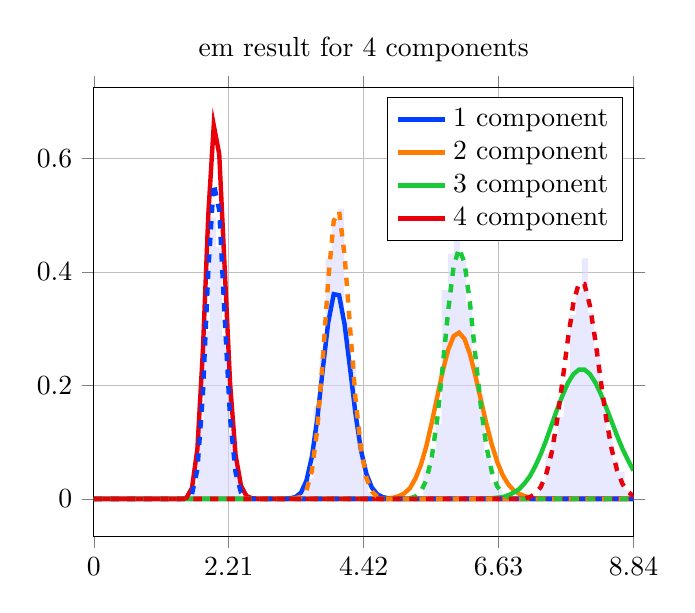 \begin{tikzpicture}
\begin{axis}[title={em result for 4 components}, yticklabel style={/pgf/number format/fixed,
            /pgf/number format/precision=3}, grid={major}, yminorgrids={true}, tick align={outside}, xtick={0.0,2.211,4.422,6.633,8.844}, xmin={0.0}, xmax={8.844}, scaled y ticks={false}]
    \addplot[ybar interval, fill={blue!15}, forget plot, opacity={0.6}, draw={none}, bar width={5.0e-6}]
        table[row sep={\\}]
        {
            \\
            1.6  0.024  \\
            1.7  0.14  \\
            1.8  0.296  \\
            1.9  0.496  \\
            2.0  0.444  \\
            2.1  0.288  \\
            2.2  0.116  \\
            2.3  0.04  \\
            2.4  0.0  \\
            2.5  0.0  \\
            2.6  0.0  \\
            2.7  0.0  \\
            2.8  0.0  \\
            2.9  0.0  \\
            3.0  0.0  \\
            3.1  0.0  \\
            3.2  0.0  \\
            3.3  0.004  \\
            3.4  0.016  \\
            3.5  0.036  \\
            3.6  0.164  \\
            3.7  0.248  \\
            3.8  0.424  \\
            3.9  0.488  \\
            4.0  0.512  \\
            4.1  0.316  \\
            4.2  0.244  \\
            4.3  0.112  \\
            4.4  0.036  \\
            4.5  0.012  \\
            4.6  0.004  \\
            4.7  0.0  \\
            4.8  0.0  \\
            4.9  0.0  \\
            5.0  0.0  \\
            5.1  0.0  \\
            5.2  0.0  \\
            5.3  0.004  \\
            5.4  0.052  \\
            5.5  0.076  \\
            5.6  0.132  \\
            5.7  0.368  \\
            5.8  0.432  \\
            5.9  0.46  \\
            6.0  0.42  \\
            6.1  0.344  \\
            6.2  0.236  \\
            6.3  0.184  \\
            6.4  0.072  \\
            6.5  0.028  \\
            6.6  0.016  \\
            6.7  0.008  \\
            6.8  0.0  \\
            6.9  0.004  \\
            7.0  0.0  \\
            7.1  0.004  \\
            7.2  0.004  \\
            7.3  0.028  \\
            7.4  0.08  \\
            7.5  0.108  \\
            7.6  0.144  \\
            7.7  0.2  \\
            7.8  0.324  \\
            7.9  0.364  \\
            8.0  0.424  \\
            8.1  0.328  \\
            8.2  0.264  \\
            8.3  0.176  \\
            8.4  0.116  \\
            8.5  0.068  \\
            8.6  0.048  \\
            8.7  0.016  \\
            8.8  0.008  \\
            8.9  0.0  \\
        }
        ;
    \addplot[style={{ultra thick}}, color={rgb,1:red,0.008;green,0.243;blue,1.0}]
        table[row sep={\\}]
        {
            \\
            0.0  0.0  \\
            0.089  0.0  \\
            0.179  3.386e-278  \\
            0.268  9.092e-229  \\
            0.357  1.534e-194  \\
            0.447  1.211e-168  \\
            0.536  5.15e-148  \\
            0.625  5.065e-131  \\
            0.715  1.087e-116  \\
            0.804  2.163e-104  \\
            0.893  1.073e-93  \\
            0.983  2.686e-84  \\
            1.072  5.706e-76  \\
            1.161  1.529e-68  \\
            1.251  7.018e-62  \\
            1.34  7.047e-56  \\
            1.429  1.883e-50  \\
            1.519  1.572e-45  \\
            1.608  4.687e-41  \\
            1.697  5.575e-37  \\
            1.787  2.908e-33  \\
            1.876  7.209e-30  \\
            1.965  9.102e-27  \\
            2.055  6.216e-24  \\
            2.144  2.419e-21  \\
            2.233  5.616e-19  \\
            2.323  8.103e-17  \\
            2.412  7.529e-15  \\
            2.501  4.653e-13  \\
            2.591  1.968e-11  \\
            2.68  5.842e-10  \\
            2.769  1.247e-8  \\
            2.859  1.952e-7  \\
            2.948  2.287e-6  \\
            3.037  2.039e-5  \\
            3.127  0.0  \\
            3.216  0.001  \\
            3.305  0.003  \\
            3.395  0.011  \\
            3.484  0.032  \\
            3.573  0.074  \\
            3.663  0.142  \\
            3.752  0.229  \\
            3.841  0.311  \\
            3.931  0.361  \\
            4.02  0.359  \\
            4.109  0.308  \\
            4.199  0.23  \\
            4.288  0.15  \\
            4.377  0.086  \\
            4.467  0.044  \\
            4.556  0.02  \\
            4.645  0.008  \\
            4.735  0.003  \\
            4.824  0.001  \\
            4.913  0.0  \\
            5.003  7.061e-5  \\
            5.092  1.7e-5  \\
            5.181  3.734e-6  \\
            5.271  7.509e-7  \\
            5.36  1.387e-7  \\
            5.449  2.357e-8  \\
            5.539  3.7e-9  \\
            5.628  5.376e-10  \\
            5.717  7.247e-11  \\
            5.807  9.085e-12  \\
            5.896  1.062e-12  \\
            5.985  1.159e-13  \\
            6.075  1.184e-14  \\
            6.164  1.134e-15  \\
            6.253  1.02e-16  \\
            6.343  8.643e-18  \\
            6.432  6.901e-19  \\
            6.521  5.203e-20  \\
            6.611  3.71e-21  \\
            6.7  2.506e-22  \\
            6.789  1.606e-23  \\
            6.879  9.77e-25  \\
            6.968  5.655e-26  \\
            7.057  3.117e-27  \\
            7.147  1.638e-28  \\
            7.236  8.218e-30  \\
            7.325  3.94e-31  \\
            7.415  1.808e-32  \\
            7.504  7.943e-34  \\
            7.593  3.346e-35  \\
            7.683  1.353e-36  \\
            7.772  5.253e-38  \\
            7.861  1.962e-39  \\
            7.951  7.049e-41  \\
            8.04  2.44e-42  \\
            8.129  8.139e-44  \\
            8.219  2.62e-45  \\
            8.308  8.142e-47  \\
            8.397  2.445e-48  \\
            8.487  7.098e-50  \\
            8.576  1.994e-51  \\
            8.665  5.425e-53  \\
            8.755  1.43e-54  \\
            8.844  3.653e-56  \\
        }
        ;
    \addlegendentry {1 component}
    \addplot[style={{ultra thick}}, color={rgb,1:red,1.0;green,0.486;blue,0.0}]
        table[row sep={\\}]
        {
            \\
            0.0  0.0  \\
            0.089  0.0  \\
            0.179  6.649e-312  \\
            0.268  3.946e-264  \\
            0.357  9.128e-231  \\
            0.447  2.686e-205  \\
            0.536  8.014e-185  \\
            0.625  8.555e-168  \\
            0.715  2.742e-153  \\
            0.804  1.041e-140  \\
            0.893  1.194e-129  \\
            0.983  8.07e-120  \\
            1.072  5.268e-111  \\
            1.161  4.829e-103  \\
            1.251  8.319e-96  \\
            1.34  3.392e-89  \\
            1.429  3.944e-83  \\
            1.519  1.523e-77  \\
            1.608  2.215e-72  \\
            1.697  1.348e-67  \\
            1.787  3.757e-63  \\
            1.876  5.173e-59  \\
            1.965  3.757e-55  \\
            2.055  1.524e-51  \\
            2.144  3.628e-48  \\
            2.233  5.294e-45  \\
            2.323  4.92e-42  \\
            2.412  3.013e-39  \\
            2.501  1.254e-36  \\
            2.591  3.641e-34  \\
            2.68  7.562e-32  \\
            2.769  1.148e-29  \\
            2.859  1.301e-27  \\
            2.948  1.119e-25  \\
            3.037  7.429e-24  \\
            3.127  3.865e-22  \\
            3.216  1.598e-20  \\
            3.305  5.315e-19  \\
            3.395  1.439e-17  \\
            3.484  3.205e-16  \\
            3.573  5.932e-15  \\
            3.663  9.206e-14  \\
            3.752  1.208e-12  \\
            3.841  1.352e-11  \\
            3.931  1.298e-10  \\
            4.02  1.078e-9  \\
            4.109  7.79e-9  \\
            4.199  4.927e-8  \\
            4.288  2.743e-7  \\
            4.377  1.351e-6  \\
            4.467  5.92e-6  \\
            4.556  2.317e-5  \\
            4.645  8.139e-5  \\
            4.735  0.0  \\
            4.824  0.001  \\
            4.913  0.002  \\
            5.003  0.005  \\
            5.092  0.01  \\
            5.181  0.019  \\
            5.271  0.036  \\
            5.36  0.06  \\
            5.449  0.093  \\
            5.539  0.135  \\
            5.628  0.18  \\
            5.717  0.225  \\
            5.807  0.263  \\
            5.896  0.287  \\
            5.985  0.293  \\
            6.075  0.282  \\
            6.164  0.255  \\
            6.253  0.217  \\
            6.343  0.174  \\
            6.432  0.133  \\
            6.521  0.096  \\
            6.611  0.065  \\
            6.7  0.042  \\
            6.789  0.026  \\
            6.879  0.015  \\
            6.968  0.009  \\
            7.057  0.005  \\
            7.147  0.002  \\
            7.236  0.001  \\
            7.325  0.001  \\
            7.415  0.0  \\
            7.504  0.0  \\
            7.593  4.358e-5  \\
            7.683  1.738e-5  \\
            7.772  6.676e-6  \\
            7.861  2.47e-6  \\
            7.951  8.813e-7  \\
            8.04  3.034e-7  \\
            8.129  1.009e-7  \\
            8.219  3.243e-8  \\
            8.308  1.008e-8  \\
            8.397  3.034e-9  \\
            8.487  8.845e-10  \\
            8.576  2.499e-10  \\
            8.665  6.848e-11  \\
            8.755  1.821e-11  \\
            8.844  4.703e-12  \\
        }
        ;
    \addlegendentry {2 component}
    \addplot[style={{ultra thick}}, color={rgb,1:red,0.102;green,0.788;blue,0.22}]
        table[row sep={\\}]
        {
            \\
            0.0  0.0  \\
            0.089  0.0  \\
            0.179  0.0  \\
            0.268  7.885e-304  \\
            0.357  2.13e-269  \\
            0.447  5.288e-243  \\
            0.536  1.084e-221  \\
            0.625  6.898e-204  \\
            0.715  1.188e-188  \\
            0.804  2.239e-175  \\
            0.893  1.198e-163  \\
            0.983  3.59e-153  \\
            1.072  9.964e-144  \\
            1.161  3.75e-135  \\
            1.251  2.574e-127  \\
            1.34  4.076e-120  \\
            1.429  1.8e-113  \\
            1.519  2.587e-107  \\
            1.608  1.377e-101  \\
            1.697  3.019e-96  \\
            1.787  2.989e-91  \\
            1.876  1.443e-86  \\
            1.965  3.636e-82  \\
            2.055  5.062e-78  \\
            2.144  4.097e-74  \\
            2.233  2.014e-70  \\
            2.323  6.258e-67  \\
            2.412  1.272e-63  \\
            2.501  1.744e-60  \\
            2.591  1.658e-57  \\
            2.68  1.121e-54  \\
            2.769  5.509e-52  \\
            2.859  2.009e-49  \\
            2.948  5.535e-47  \\
            3.037  1.172e-44  \\
            3.127  1.936e-42  \\
            3.216  2.531e-40  \\
            3.305  2.652e-38  \\
            3.395  2.253e-36  \\
            3.484  1.57e-34  \\
            3.573  9.055e-33  \\
            3.663  4.366e-31  \\
            3.752  1.775e-29  \\
            3.841  6.134e-28  \\
            3.931  1.815e-26  \\
            4.02  4.631e-25  \\
            4.109  1.026e-23  \\
            4.199  1.984e-22  \\
            4.288  3.369e-21  \\
            4.377  5.053e-20  \\
            4.467  6.725e-19  \\
            4.556  7.98e-18  \\
            4.645  8.48e-17  \\
            4.735  8.106e-16  \\
            4.824  6.995e-15  \\
            4.913  5.472e-14  \\
            5.003  3.893e-13  \\
            5.092  2.528e-12  \\
            5.181  1.503e-11  \\
            5.271  8.202e-11  \\
            5.36  4.123e-10  \\
            5.449  1.914e-9  \\
            5.539  8.225e-9  \\
            5.628  3.281e-8  \\
            5.717  1.217e-7  \\
            5.807  4.212e-7  \\
            5.896  1.362e-6  \\
            5.985  4.122e-6  \\
            6.075  1.17e-5  \\
            6.164  3.123e-5  \\
            6.253  7.849e-5  \\
            6.343  0.0  \\
            6.432  0.0  \\
            6.521  0.001  \\
            6.611  0.002  \\
            6.7  0.003  \\
            6.789  0.006  \\
            6.879  0.011  \\
            6.968  0.017  \\
            7.057  0.027  \\
            7.147  0.04  \\
            7.236  0.058  \\
            7.325  0.079  \\
            7.415  0.104  \\
            7.504  0.131  \\
            7.593  0.158  \\
            7.683  0.183  \\
            7.772  0.205  \\
            7.861  0.22  \\
            7.951  0.228  \\
            8.04  0.228  \\
            8.129  0.22  \\
            8.219  0.205  \\
            8.308  0.185  \\
            8.397  0.161  \\
            8.487  0.136  \\
            8.576  0.111  \\
            8.665  0.088  \\
            8.755  0.068  \\
            8.844  0.05  \\
        }
        ;
    \addlegendentry {3 component}
    \addplot[style={{ultra thick}}, color={rgb,1:red,0.91;green,0.0;blue,0.043}]
        table[row sep={\\}]
        {
            \\
            0.0  0.0  \\
            0.089  3.401e-159  \\
            0.179  2.031e-111  \\
            0.268  7.596e-85  \\
            0.357  5.924e-67  \\
            0.447  8.089e-54  \\
            0.536  1.083e-43  \\
            0.625  1.216e-35  \\
            0.715  4.125e-29  \\
            0.804  9.667e-24  \\
            0.893  2.752e-19  \\
            0.983  1.423e-15  \\
            1.072  1.8e-12  \\
            1.161  6.974e-10  \\
            1.251  9.872e-8  \\
            1.34  5.866e-6  \\
            1.429  0.0  \\
            1.519  0.002  \\
            1.608  0.019  \\
            1.697  0.088  \\
            1.787  0.261  \\
            1.876  0.502  \\
            1.965  0.659  \\
            2.055  0.608  \\
            2.144  0.407  \\
            2.233  0.203  \\
            2.323  0.077  \\
            2.412  0.023  \\
            2.501  0.005  \\
            2.591  0.001  \\
            2.68  0.0  \\
            2.769  1.973e-5  \\
            2.859  2.108e-6  \\
            2.948  1.909e-7  \\
            3.037  1.479e-8  \\
            3.127  9.895e-10  \\
            3.216  5.763e-11  \\
            3.305  2.944e-12  \\
            3.395  1.329e-13  \\
            3.484  5.331e-15  \\
            3.573  1.913e-16  \\
            3.663  6.175e-18  \\
            3.752  1.801e-19  \\
            3.841  4.773e-21  \\
            3.931  1.154e-22  \\
            4.02  2.555e-24  \\
            4.109  5.203e-26  \\
            4.199  9.778e-28  \\
            4.288  1.702e-29  \\
            4.377  2.751e-31  \\
            4.467  4.144e-33  \\
            4.556  5.833e-35  \\
            4.645  7.691e-37  \\
            4.735  9.524e-39  \\
            4.824  1.11e-40  \\
            4.913  1.221e-42  \\
            5.003  1.27e-44  \\
            5.092  1.251e-46  \\
            5.181  1.169e-48  \\
            5.271  1.039e-50  \\
            5.36  8.799e-53  \\
            5.449  7.106e-55  \\
            5.539  5.483e-57  \\
            5.628  4.048e-59  \\
            5.717  2.863e-61  \\
            5.807  1.943e-63  \\
            5.896  1.267e-65  \\
            5.985  7.942e-68  \\
            6.075  4.795e-70  \\
            6.164  2.791e-72  \\
            6.253  1.567e-74  \\
            6.343  8.501e-77  \\
            6.432  4.459e-79  \\
            6.521  2.264e-81  \\
            6.611  1.113e-83  \\
            6.7  5.306e-86  \\
            6.789  2.454e-88  \\
            6.879  1.102e-90  \\
            6.968  4.811e-93  \\
            7.057  2.042e-95  \\
            7.147  8.435e-98  \\
            7.236  3.393e-100  \\
            7.325  1.33e-102  \\
            7.415  5.084e-105  \\
            7.504  1.896e-107  \\
            7.593  6.902e-110  \\
            7.683  2.454e-112  \\
            7.772  8.53e-115  \\
            7.861  2.899e-117  \\
            7.951  9.637e-120  \\
            8.04  3.136e-122  \\
            8.129  9.994e-125  \\
            8.219  3.12e-127  \\
            8.308  9.547e-130  \\
            8.397  2.865e-132  \\
            8.487  8.433e-135  \\
            8.576  2.436e-137  \\
            8.665  6.908e-140  \\
            8.755  1.924e-142  \\
            8.844  5.265e-145  \\
        }
        ;
    \addlegendentry {4 component}
    \addplot[style={{ultra thick, dashed}}, color={rgb,1:red,0.008;green,0.243;blue,1.0}]
        table[row sep={\\}]
        {
            \\
            0.0  0.0  \\
            0.089  1.195e-186  \\
            0.179  1.267e-130  \\
            0.268  1.841e-99  \\
            0.357  1.771e-78  \\
            0.447  4.503e-63  \\
            0.536  3.395e-51  \\
            0.625  9.408e-42  \\
            0.715  4.306e-34  \\
            0.804  8.584e-28  \\
            0.893  1.444e-22  \\
            0.983  3.289e-18  \\
            1.072  1.436e-14  \\
            1.161  1.567e-11  \\
            1.251  5.25e-9  \\
            1.34  6.354e-7  \\
            1.429  3.17e-5  \\
            1.519  0.001  \\
            1.608  0.008  \\
            1.697  0.052  \\
            1.787  0.185  \\
            1.876  0.402  \\
            1.965  0.556  \\
            2.055  0.509  \\
            2.144  0.32  \\
            2.233  0.142  \\
            2.323  0.046  \\
            2.412  0.011  \\
            2.501  0.002  \\
            2.591  0.0  \\
            2.68  3.248e-5  \\
            2.769  2.922e-6  \\
            2.859  2.137e-7  \\
            2.948  1.287e-8  \\
            3.037  6.453e-10  \\
            3.127  2.724e-11  \\
            3.216  9.776e-13  \\
            3.305  3.008e-14  \\
            3.395  8.005e-16  \\
            3.484  1.856e-17  \\
            3.573  3.774e-19  \\
            3.663  6.779e-21  \\
            3.752  1.081e-22  \\
            3.841  1.541e-24  \\
            3.931  1.972e-26  \\
            4.02  2.277e-28  \\
            4.109  2.383e-30  \\
            4.199  2.27e-32  \\
            4.288  1.976e-34  \\
            4.377  1.578e-36  \\
            4.467  1.16e-38  \\
            4.556  7.871e-41  \\
            4.645  4.948e-43  \\
            4.735  2.89e-45  \\
            4.824  1.573e-47  \\
            4.913  7.993e-50  \\
            5.003  3.803e-52  \\
            5.092  1.699e-54  \\
            5.181  7.135e-57  \\
            5.271  2.825e-59  \\
            5.36  1.056e-61  \\
            5.449  3.738e-64  \\
            5.539  1.254e-66  \\
            5.628  3.992e-69  \\
            5.717  1.209e-71  \\
            5.807  3.489e-74  \\
            5.896  9.603e-77  \\
            5.985  2.525e-79  \\
            6.075  6.352e-82  \\
            6.164  1.531e-84  \\
            6.253  3.537e-87  \\
            6.343  7.848e-90  \\
            6.432  1.674e-92  \\
            6.521  3.436e-95  \\
            6.611  6.795e-98  \\
            6.7  1.296e-100  \\
            6.789  2.385e-103  \\
            6.879  4.241e-106  \\
            6.968  7.292e-109  \\
            7.057  1.214e-111  \\
            7.147  1.956e-114  \\
            7.236  3.057e-117  \\
            7.325  4.634e-120  \\
            7.415  6.82e-123  \\
            7.504  9.751e-126  \\
            7.593  1.355e-128  \\
            7.683  1.833e-131  \\
            7.772  2.413e-134  \\
            7.861  3.094e-137  \\
            7.951  3.866e-140  \\
            8.04  4.712e-143  \\
            8.129  5.603e-146  \\
            8.219  6.504e-149  \\
            8.308  7.375e-152  \\
            8.397  8.172e-155  \\
            8.487  8.854e-158  \\
            8.576  9.383e-161  \\
            8.665  9.732e-164  \\
            8.755  9.882e-167  \\
            8.844  9.829e-170  \\
        }
        ;
    \addplot[style={{ultra thick, dashed}}, color={rgb,1:red,1.0;green,0.486;blue,0.0}]
        table[row sep={\\}]
        {
            \\
            0.0  0.0  \\
            0.089  0.0  \\
            0.179  0.0  \\
            0.268  2.478e-307  \\
            0.357  2.317e-261  \\
            0.447  1.42e-226  \\
            0.536  7.343e-199  \\
            0.625  4.987e-176  \\
            0.715  9.055e-157  \\
            0.804  3.069e-140  \\
            0.893  7.319e-126  \\
            0.983  3.165e-113  \\
            1.072  4.992e-102  \\
            1.161  4.882e-92  \\
            1.251  4.472e-83  \\
            1.34  5.322e-75  \\
            1.429  1.071e-67  \\
            1.519  4.521e-61  \\
            1.608  4.788e-55  \\
            1.697  1.477e-49  \\
            1.787  1.506e-44  \\
            1.876  5.657e-40  \\
            1.965  8.59e-36  \\
            2.055  5.715e-32  \\
            2.144  1.787e-28  \\
            2.233  2.793e-25  \\
            2.323  2.305e-22  \\
            2.412  1.054e-19  \\
            2.501  2.785e-17  \\
            2.591  4.424e-15  \\
            2.68  4.372e-13  \\
            2.769  2.772e-11  \\
            2.859  1.16e-9  \\
            2.948  3.289e-8  \\
            3.037  6.461e-7  \\
            3.127  8.987e-6  \\
            3.216  9.024e-5  \\
            3.305  0.001  \\
            3.395  0.004  \\
            3.484  0.015  \\
            3.573  0.049  \\
            3.663  0.124  \\
            3.752  0.245  \\
            3.841  0.386  \\
            3.931  0.49  \\
            4.02  0.507  \\
            4.109  0.43  \\
            4.199  0.302  \\
            4.288  0.177  \\
            4.377  0.088  \\
            4.467  0.037  \\
            4.556  0.013  \\
            4.645  0.004  \\
            4.735  0.001  \\
            4.824  0.0  \\
            4.913  4.786e-5  \\
            5.003  8.367e-6  \\
            5.092  1.288e-6  \\
            5.181  1.753e-7  \\
            5.271  2.119e-8  \\
            5.36  2.285e-9  \\
            5.449  2.205e-10  \\
            5.539  1.911e-11  \\
            5.628  1.493e-12  \\
            5.717  1.055e-13  \\
            5.807  6.763e-15  \\
            5.896  3.944e-16  \\
            5.985  2.099e-17  \\
            6.075  1.022e-18  \\
            6.164  4.565e-20  \\
            6.253  1.875e-21  \\
            6.343  7.099e-23  \\
            6.432  2.483e-24  \\
            6.521  8.043e-26  \\
            6.611  2.417e-27  \\
            6.7  6.754e-29  \\
            6.789  1.758e-30  \\
            6.879  4.27e-32  \\
            6.968  9.695e-34  \\
            7.057  2.062e-35  \\
            7.147  4.113e-37  \\
            7.236  7.71e-39  \\
            7.325  1.36e-40  \\
            7.415  2.26e-42  \\
            7.504  3.546e-44  \\
            7.593  5.256e-46  \\
            7.683  7.373e-48  \\
            7.772  9.799e-50  \\
            7.861  1.235e-51  \\
            7.951  1.479e-53  \\
            8.04  1.684e-55  \\
            8.129  1.826e-57  \\
            8.219  1.886e-59  \\
            8.308  1.858e-61  \\
            8.397  1.749e-63  \\
            8.487  1.573e-65  \\
            8.576  1.353e-67  \\
            8.665  1.115e-69  \\
            8.755  8.807e-72  \\
            8.844  6.673e-74  \\
        }
        ;
    \addplot[style={{ultra thick, dashed}}, color={rgb,1:red,0.102;green,0.788;blue,0.22}]
        table[row sep={\\}]
        {
            \\
            0.0  0.0  \\
            0.089  0.0  \\
            0.179  0.0  \\
            0.268  0.0  \\
            0.357  0.0  \\
            0.447  0.0  \\
            0.536  0.0  \\
            0.625  0.0  \\
            0.715  0.0  \\
            0.804  2.778e-298  \\
            0.893  9.392e-275  \\
            0.983  7.713e-254  \\
            1.072  4.393e-235  \\
            1.161  3.851e-218  \\
            1.251  9.648e-203  \\
            1.34  1.129e-188  \\
            1.429  9.164e-176  \\
            1.519  7.134e-164  \\
            1.608  6.965e-153  \\
            1.697  1.067e-142  \\
            1.787  3.106e-133  \\
            1.876  2.017e-124  \\
            1.965  3.364e-116  \\
            2.055  1.625e-108  \\
            2.144  2.527e-101  \\
            2.233  1.388e-94  \\
            2.323  2.922e-88  \\
            2.412  2.534e-82  \\
            2.501  9.655e-77  \\
            2.591  1.713e-71  \\
            2.68  1.49e-66  \\
            2.769  6.66e-62  \\
            2.859  1.595e-57  \\
            2.948  2.129e-53  \\
            3.037  1.638e-49  \\
            3.127  7.508e-46  \\
            3.216  2.11e-42  \\
            3.305  3.733e-39  \\
            3.395  4.265e-36  \\
            3.484  3.217e-33  \\
            3.573  1.636e-30  \\
            3.663  5.725e-28  \\
            3.752  1.402e-25  \\
            3.841  2.445e-23  \\
            3.931  3.084e-21  \\
            4.02  2.854e-19  \\
            4.109  1.965e-17  \\
            4.199  1.019e-15  \\
            4.288  4.031e-14  \\
            4.377  1.229e-12  \\
            4.467  2.92e-11  \\
            4.556  5.46e-10  \\
            4.645  8.107e-9  \\
            4.735  9.646e-8  \\
            4.824  9.273e-7  \\
            4.913  7.258e-6  \\
            5.003  4.661e-5  \\
            5.092  0.0  \\
            5.181  0.001  \\
            5.271  0.004  \\
            5.36  0.013  \\
            5.449  0.033  \\
            5.539  0.074  \\
            5.628  0.141  \\
            5.717  0.233  \\
            5.807  0.332  \\
            5.896  0.41  \\
            5.985  0.442  \\
            6.075  0.416  \\
            6.164  0.345  \\
            6.253  0.252  \\
            6.343  0.163  \\
            6.432  0.093  \\
            6.521  0.048  \\
            6.611  0.022  \\
            6.7  0.009  \\
            6.789  0.003  \\
            6.879  0.001  \\
            6.968  0.0  \\
            7.057  8.871e-5  \\
            7.147  2.19e-5  \\
            7.236  4.925e-6  \\
            7.325  1.011e-6  \\
            7.415  1.897e-7  \\
            7.504  3.265e-8  \\
            7.593  5.161e-9  \\
            7.683  7.509e-10  \\
            7.772  1.008e-10  \\
            7.861  1.249e-11  \\
            7.951  1.433e-12  \\
            8.04  1.525e-13  \\
            8.129  1.507e-14  \\
            8.219  1.385e-15  \\
            8.308  1.186e-16  \\
            8.397  9.474e-18  \\
            8.487  7.074e-19  \\
            8.576  4.942e-20  \\
            8.665  3.236e-21  \\
            8.755  1.988e-22  \\
            8.844  1.147e-23  \\
        }
        ;
    \addplot[style={{ultra thick, dashed}}, color={rgb,1:red,0.91;green,0.0;blue,0.043}]
        table[row sep={\\}]
        {
            \\
            0.0  0.0  \\
            0.089  0.0  \\
            0.179  0.0  \\
            0.268  0.0  \\
            0.357  0.0  \\
            0.447  0.0  \\
            0.536  0.0  \\
            0.625  0.0  \\
            0.715  0.0  \\
            0.804  0.0  \\
            0.893  0.0  \\
            0.983  0.0  \\
            1.072  0.0  \\
            1.161  0.0  \\
            1.251  0.0  \\
            1.34  0.0  \\
            1.429  2.152e-313  \\
            1.519  3.089e-296  \\
            1.608  2.781e-280  \\
            1.697  2.117e-265  \\
            1.787  1.757e-251  \\
            1.876  1.974e-238  \\
            1.965  3.615e-226  \\
            2.055  1.268e-214  \\
            2.144  9.809e-204  \\
            2.233  1.893e-193  \\
            2.323  1.016e-183  \\
            2.412  1.672e-174  \\
            2.501  9.185e-166  \\
            2.591  1.82e-157  \\
            2.68  1.394e-149  \\
            2.769  4.39e-142  \\
            2.859  6.02e-135  \\
            2.948  3.781e-128  \\
            3.037  1.14e-121  \\
            3.127  1.721e-115  \\
            3.216  1.353e-109  \\
            3.305  5.743e-104  \\
            3.395  1.359e-98  \\
            3.484  1.85e-93  \\
            3.573  1.488e-88  \\
            3.663  7.265e-84  \\
            3.752  2.205e-79  \\
            3.841  4.253e-75  \\
            3.931  5.325e-71  \\
            4.02  4.412e-67  \\
            4.109  2.464e-63  \\
            4.199  9.431e-60  \\
            4.288  2.514e-56  \\
            4.377  4.737e-53  \\
            4.467  6.399e-50  \\
            4.556  6.279e-47  \\
            4.645  4.531e-44  \\
            4.735  2.433e-41  \\
            4.824  9.833e-39  \\
            4.913  3.021e-36  \\
            5.003  7.125e-34  \\
            5.092  1.303e-31  \\
            5.181  1.862e-29  \\
            5.271  2.099e-27  \\
            5.36  1.881e-25  \\
            5.449  1.35e-23  \\
            5.539  7.815e-22  \\
            5.628  3.675e-20  \\
            5.717  1.413e-18  \\
            5.807  4.472e-17  \\
            5.896  1.171e-15  \\
            5.985  2.552e-14  \\
            6.075  4.656e-13  \\
            6.164  7.146e-12  \\
            6.253  9.273e-11  \\
            6.343  1.022e-9  \\
            6.432  9.617e-9  \\
            6.521  7.755e-8  \\
            6.611  5.383e-7  \\
            6.7  3.229e-6  \\
            6.789  1.68e-5  \\
            6.879  7.615e-5  \\
            6.968  0.0  \\
            7.057  0.001  \\
            7.147  0.003  \\
            7.236  0.009  \\
            7.325  0.021  \\
            7.415  0.044  \\
            7.504  0.082  \\
            7.593  0.139  \\
            7.683  0.21  \\
            7.772  0.284  \\
            7.861  0.347  \\
            7.951  0.381  \\
            8.04  0.379  \\
            8.129  0.341  \\
            8.219  0.279  \\
            8.308  0.208  \\
            8.397  0.141  \\
            8.487  0.087  \\
            8.576  0.05  \\
            8.665  0.026  \\
            8.755  0.012  \\
            8.844  0.005  \\
        }
        ;
\end{axis}
\end{tikzpicture}
